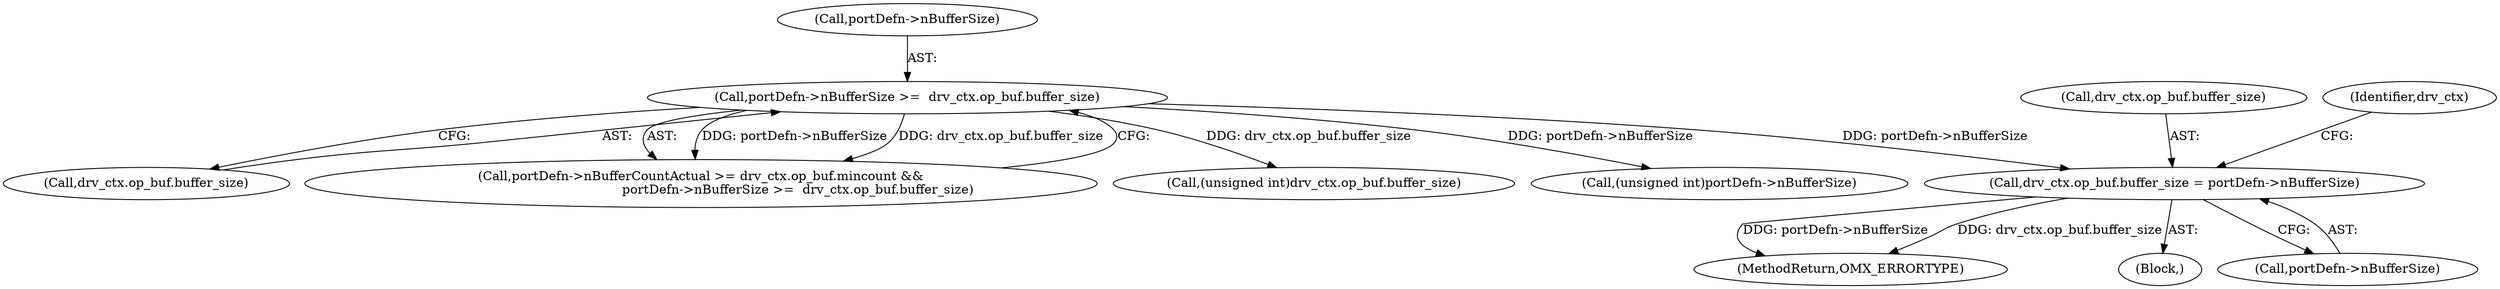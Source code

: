 digraph "0_Android_46e305be6e670a5a0041b0b4861122a0f1aabefa_2@pointer" {
"1000694" [label="(Call,drv_ctx.op_buf.buffer_size = portDefn->nBufferSize)"];
"1000675" [label="(Call,portDefn->nBufferSize >=  drv_ctx.op_buf.buffer_size)"];
"1000695" [label="(Call,drv_ctx.op_buf.buffer_size)"];
"1000679" [label="(Call,drv_ctx.op_buf.buffer_size)"];
"1000675" [label="(Call,portDefn->nBufferSize >=  drv_ctx.op_buf.buffer_size)"];
"1000665" [label="(Call,portDefn->nBufferCountActual >= drv_ctx.op_buf.mincount &&\n                                                portDefn->nBufferSize >=  drv_ctx.op_buf.buffer_size)"];
"1000694" [label="(Call,drv_ctx.op_buf.buffer_size = portDefn->nBufferSize)"];
"1003102" [label="(MethodReturn,OMX_ERRORTYPE)"];
"1000755" [label="(Call,(unsigned int)drv_ctx.op_buf.buffer_size)"];
"1000767" [label="(Call,(unsigned int)portDefn->nBufferSize)"];
"1000684" [label="(Block,)"];
"1000706" [label="(Identifier,drv_ctx)"];
"1000700" [label="(Call,portDefn->nBufferSize)"];
"1000676" [label="(Call,portDefn->nBufferSize)"];
"1000694" -> "1000684"  [label="AST: "];
"1000694" -> "1000700"  [label="CFG: "];
"1000695" -> "1000694"  [label="AST: "];
"1000700" -> "1000694"  [label="AST: "];
"1000706" -> "1000694"  [label="CFG: "];
"1000694" -> "1003102"  [label="DDG: portDefn->nBufferSize"];
"1000694" -> "1003102"  [label="DDG: drv_ctx.op_buf.buffer_size"];
"1000675" -> "1000694"  [label="DDG: portDefn->nBufferSize"];
"1000675" -> "1000665"  [label="AST: "];
"1000675" -> "1000679"  [label="CFG: "];
"1000676" -> "1000675"  [label="AST: "];
"1000679" -> "1000675"  [label="AST: "];
"1000665" -> "1000675"  [label="CFG: "];
"1000675" -> "1000665"  [label="DDG: portDefn->nBufferSize"];
"1000675" -> "1000665"  [label="DDG: drv_ctx.op_buf.buffer_size"];
"1000675" -> "1000755"  [label="DDG: drv_ctx.op_buf.buffer_size"];
"1000675" -> "1000767"  [label="DDG: portDefn->nBufferSize"];
}
